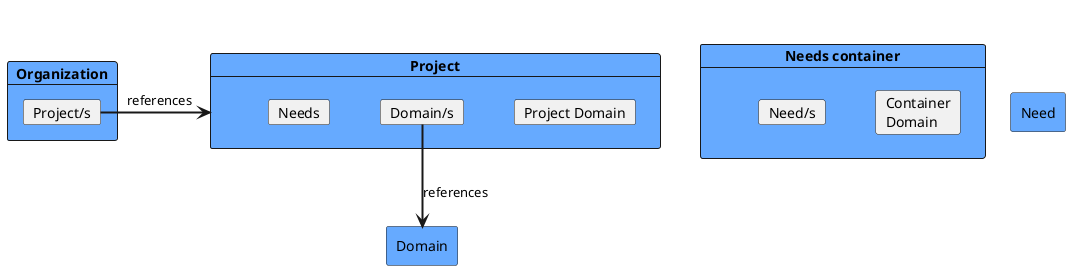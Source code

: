@startuml
skinparam nodesep 50
skinparam ranksep 50

    card "Organization" as org  #6af {
        card "Project/s" as projects
    }

    card "Project" as project #6af{
        card "Project Domain" as domain_own
        card "Domain/s" as domains
        card "Needs" as pr_needs
    }

    rectangle "Domain" as domain #6af

    card "Needs container" as cont #6af {
        card "Container\nDomain" as domain2
        card "Need/s" as needs
    }

    rectangle "Need" as need #6af

    projects => project : references
    domains ==> domain : references

    cont -[hidden]> need

@enduml
